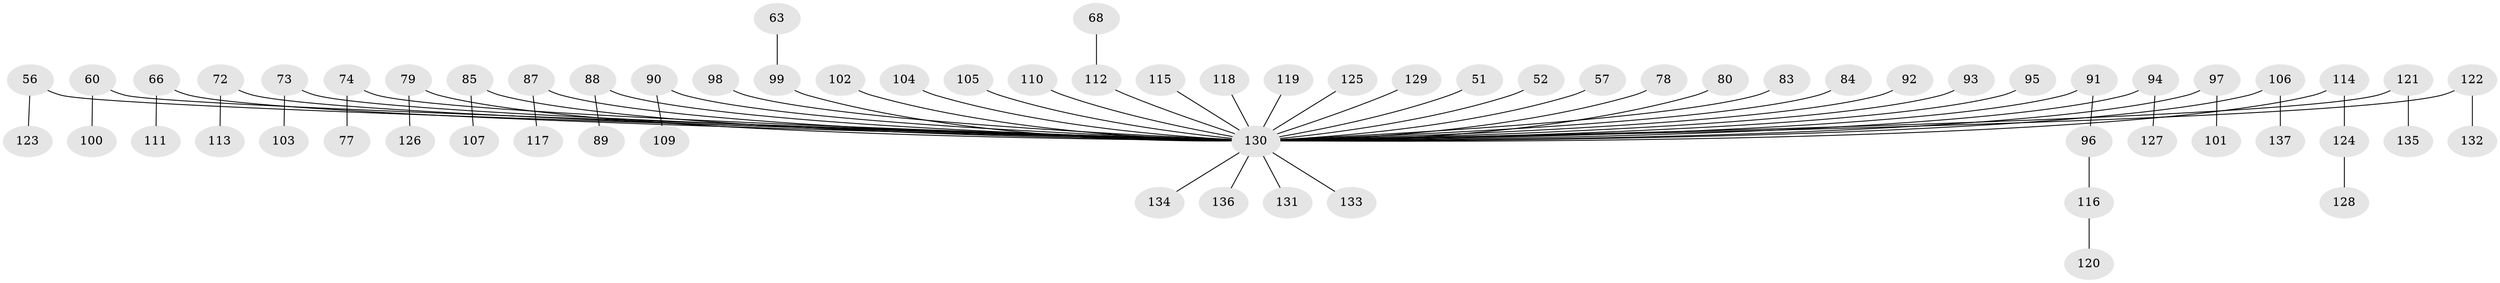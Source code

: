 // original degree distribution, {6: 0.021897810218978103, 3: 0.12408759124087591, 8: 0.0072992700729927005, 4: 0.072992700729927, 1: 0.45985401459854014, 5: 0.014598540145985401, 2: 0.29927007299270075}
// Generated by graph-tools (version 1.1) at 2025/54/03/09/25 04:54:01]
// undirected, 68 vertices, 67 edges
graph export_dot {
graph [start="1"]
  node [color=gray90,style=filled];
  51;
  52;
  56;
  57;
  60;
  63;
  66;
  68;
  72 [super="+49"];
  73;
  74;
  77;
  78;
  79;
  80;
  83;
  84;
  85;
  87;
  88;
  89;
  90;
  91;
  92;
  93;
  94;
  95;
  96;
  97;
  98;
  99 [super="+38"];
  100;
  101;
  102;
  103;
  104;
  105;
  106;
  107;
  109;
  110;
  111;
  112 [super="+64"];
  113;
  114;
  115;
  116;
  117;
  118;
  119;
  120;
  121;
  122;
  123;
  124;
  125;
  126;
  127;
  128;
  129;
  130 [super="+37+108+70+54+71"];
  131;
  132;
  133;
  134;
  135;
  136;
  137;
  51 -- 130;
  52 -- 130;
  56 -- 123;
  56 -- 130;
  57 -- 130;
  60 -- 100;
  60 -- 130;
  63 -- 99;
  66 -- 111;
  66 -- 130;
  68 -- 112;
  72 -- 113;
  72 -- 130;
  73 -- 103;
  73 -- 130;
  74 -- 77;
  74 -- 130;
  78 -- 130;
  79 -- 126;
  79 -- 130;
  80 -- 130;
  83 -- 130;
  84 -- 130;
  85 -- 107;
  85 -- 130;
  87 -- 117;
  87 -- 130;
  88 -- 89;
  88 -- 130;
  90 -- 109;
  90 -- 130;
  91 -- 96;
  91 -- 130;
  92 -- 130;
  93 -- 130;
  94 -- 127;
  94 -- 130;
  95 -- 130;
  96 -- 116;
  97 -- 101;
  97 -- 130;
  98 -- 130;
  99 -- 130;
  102 -- 130;
  104 -- 130;
  105 -- 130;
  106 -- 137;
  106 -- 130;
  110 -- 130;
  112 -- 130;
  114 -- 124;
  114 -- 130;
  115 -- 130;
  116 -- 120;
  118 -- 130;
  119 -- 130;
  121 -- 135;
  121 -- 130;
  122 -- 132;
  122 -- 130;
  124 -- 128;
  125 -- 130;
  129 -- 130;
  130 -- 131;
  130 -- 133;
  130 -- 134;
  130 -- 136;
}
